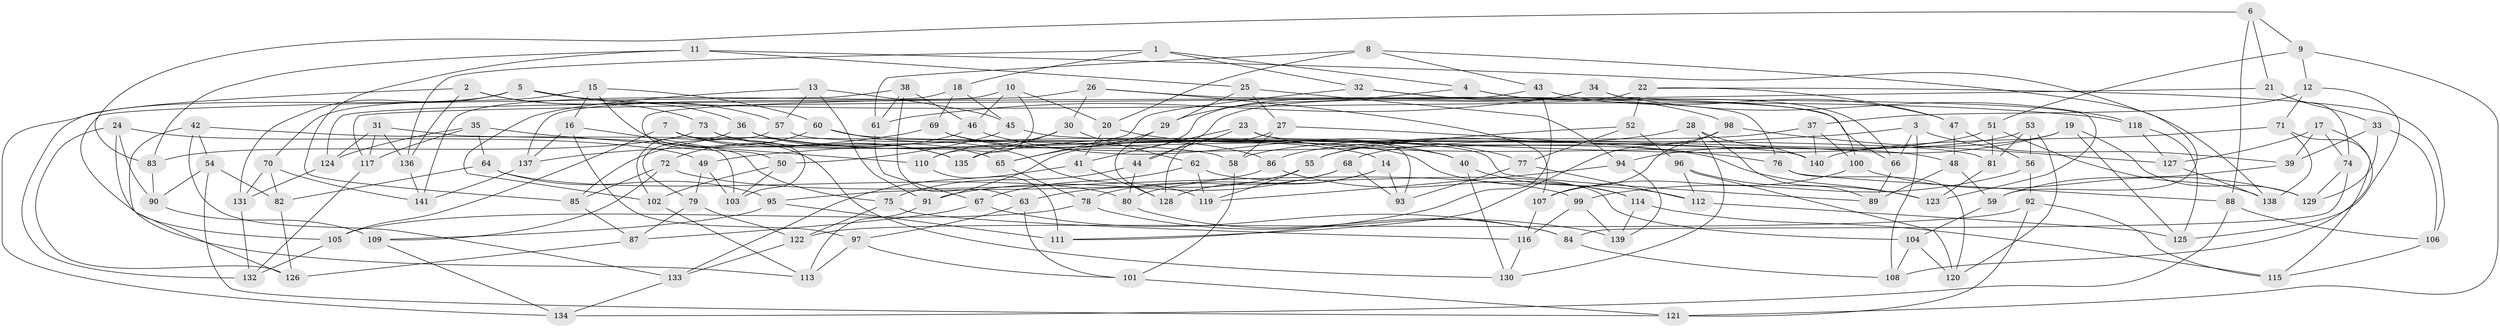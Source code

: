 // coarse degree distribution, {6: 0.5108695652173914, 4: 0.44565217391304346, 3: 0.021739130434782608, 5: 0.021739130434782608}
// Generated by graph-tools (version 1.1) at 2025/42/03/06/25 10:42:21]
// undirected, 141 vertices, 282 edges
graph export_dot {
graph [start="1"]
  node [color=gray90,style=filled];
  1;
  2;
  3;
  4;
  5;
  6;
  7;
  8;
  9;
  10;
  11;
  12;
  13;
  14;
  15;
  16;
  17;
  18;
  19;
  20;
  21;
  22;
  23;
  24;
  25;
  26;
  27;
  28;
  29;
  30;
  31;
  32;
  33;
  34;
  35;
  36;
  37;
  38;
  39;
  40;
  41;
  42;
  43;
  44;
  45;
  46;
  47;
  48;
  49;
  50;
  51;
  52;
  53;
  54;
  55;
  56;
  57;
  58;
  59;
  60;
  61;
  62;
  63;
  64;
  65;
  66;
  67;
  68;
  69;
  70;
  71;
  72;
  73;
  74;
  75;
  76;
  77;
  78;
  79;
  80;
  81;
  82;
  83;
  84;
  85;
  86;
  87;
  88;
  89;
  90;
  91;
  92;
  93;
  94;
  95;
  96;
  97;
  98;
  99;
  100;
  101;
  102;
  103;
  104;
  105;
  106;
  107;
  108;
  109;
  110;
  111;
  112;
  113;
  114;
  115;
  116;
  117;
  118;
  119;
  120;
  121;
  122;
  123;
  124;
  125;
  126;
  127;
  128;
  129;
  130;
  131;
  132;
  133;
  134;
  135;
  136;
  137;
  138;
  139;
  140;
  141;
  1 -- 32;
  1 -- 4;
  1 -- 136;
  1 -- 18;
  2 -- 57;
  2 -- 132;
  2 -- 136;
  2 -- 73;
  3 -- 49;
  3 -- 39;
  3 -- 66;
  3 -- 108;
  4 -- 66;
  4 -- 29;
  4 -- 100;
  5 -- 131;
  5 -- 118;
  5 -- 36;
  5 -- 134;
  6 -- 88;
  6 -- 83;
  6 -- 21;
  6 -- 9;
  7 -- 105;
  7 -- 14;
  7 -- 103;
  7 -- 135;
  8 -- 59;
  8 -- 61;
  8 -- 43;
  8 -- 20;
  9 -- 12;
  9 -- 121;
  9 -- 51;
  10 -- 46;
  10 -- 110;
  10 -- 141;
  10 -- 20;
  11 -- 25;
  11 -- 138;
  11 -- 85;
  11 -- 83;
  12 -- 125;
  12 -- 37;
  12 -- 71;
  13 -- 91;
  13 -- 45;
  13 -- 57;
  13 -- 102;
  14 -- 128;
  14 -- 93;
  14 -- 80;
  15 -- 60;
  15 -- 16;
  15 -- 70;
  15 -- 130;
  16 -- 97;
  16 -- 137;
  16 -- 75;
  17 -- 74;
  17 -- 39;
  17 -- 108;
  17 -- 127;
  18 -- 45;
  18 -- 69;
  18 -- 137;
  19 -- 94;
  19 -- 68;
  19 -- 125;
  19 -- 129;
  20 -- 40;
  20 -- 41;
  21 -- 74;
  21 -- 117;
  21 -- 33;
  22 -- 47;
  22 -- 52;
  22 -- 44;
  22 -- 106;
  23 -- 44;
  23 -- 48;
  23 -- 41;
  23 -- 93;
  24 -- 90;
  24 -- 126;
  24 -- 49;
  24 -- 113;
  25 -- 94;
  25 -- 27;
  25 -- 29;
  26 -- 66;
  26 -- 107;
  26 -- 50;
  26 -- 30;
  27 -- 128;
  27 -- 76;
  27 -- 58;
  28 -- 140;
  28 -- 130;
  28 -- 89;
  28 -- 55;
  29 -- 65;
  29 -- 128;
  30 -- 135;
  30 -- 110;
  30 -- 62;
  31 -- 124;
  31 -- 103;
  31 -- 117;
  31 -- 136;
  32 -- 98;
  32 -- 76;
  32 -- 65;
  33 -- 106;
  33 -- 129;
  33 -- 39;
  34 -- 123;
  34 -- 61;
  34 -- 118;
  34 -- 91;
  35 -- 117;
  35 -- 124;
  35 -- 64;
  35 -- 110;
  36 -- 102;
  36 -- 40;
  36 -- 65;
  37 -- 100;
  37 -- 140;
  37 -- 58;
  38 -- 61;
  38 -- 105;
  38 -- 46;
  38 -- 63;
  39 -- 59;
  40 -- 130;
  40 -- 112;
  41 -- 128;
  41 -- 133;
  42 -- 133;
  42 -- 126;
  42 -- 58;
  42 -- 54;
  43 -- 47;
  43 -- 111;
  43 -- 124;
  44 -- 80;
  44 -- 75;
  45 -- 50;
  45 -- 81;
  46 -- 77;
  46 -- 85;
  47 -- 56;
  47 -- 48;
  48 -- 89;
  48 -- 59;
  49 -- 103;
  49 -- 79;
  50 -- 102;
  50 -- 103;
  51 -- 135;
  51 -- 81;
  51 -- 138;
  52 -- 77;
  52 -- 96;
  52 -- 55;
  53 -- 56;
  53 -- 81;
  53 -- 86;
  53 -- 120;
  54 -- 121;
  54 -- 90;
  54 -- 82;
  55 -- 63;
  55 -- 119;
  56 -- 92;
  56 -- 99;
  57 -- 79;
  57 -- 89;
  58 -- 101;
  59 -- 104;
  60 -- 119;
  60 -- 140;
  60 -- 72;
  61 -- 67;
  62 -- 104;
  62 -- 119;
  62 -- 67;
  63 -- 97;
  63 -- 101;
  64 -- 95;
  64 -- 80;
  64 -- 82;
  65 -- 78;
  66 -- 89;
  67 -- 84;
  67 -- 87;
  68 -- 91;
  68 -- 93;
  68 -- 78;
  69 -- 86;
  69 -- 123;
  69 -- 137;
  70 -- 131;
  70 -- 141;
  70 -- 82;
  71 -- 115;
  71 -- 140;
  71 -- 138;
  72 -- 109;
  72 -- 85;
  72 -- 99;
  73 -- 114;
  73 -- 135;
  73 -- 83;
  74 -- 129;
  74 -- 84;
  75 -- 122;
  75 -- 116;
  76 -- 120;
  76 -- 88;
  77 -- 93;
  77 -- 112;
  78 -- 105;
  78 -- 139;
  79 -- 122;
  79 -- 87;
  80 -- 84;
  81 -- 123;
  82 -- 126;
  83 -- 90;
  84 -- 108;
  85 -- 87;
  86 -- 95;
  86 -- 114;
  87 -- 126;
  88 -- 106;
  88 -- 134;
  90 -- 109;
  91 -- 113;
  92 -- 121;
  92 -- 122;
  92 -- 115;
  94 -- 139;
  94 -- 119;
  95 -- 109;
  95 -- 111;
  96 -- 120;
  96 -- 123;
  96 -- 112;
  97 -- 101;
  97 -- 113;
  98 -- 111;
  98 -- 107;
  98 -- 127;
  99 -- 139;
  99 -- 116;
  100 -- 129;
  100 -- 107;
  101 -- 121;
  102 -- 113;
  104 -- 120;
  104 -- 108;
  105 -- 132;
  106 -- 115;
  107 -- 116;
  109 -- 134;
  110 -- 111;
  112 -- 125;
  114 -- 115;
  114 -- 139;
  116 -- 130;
  117 -- 132;
  118 -- 127;
  118 -- 125;
  122 -- 133;
  124 -- 131;
  127 -- 138;
  131 -- 132;
  133 -- 134;
  136 -- 141;
  137 -- 141;
}
